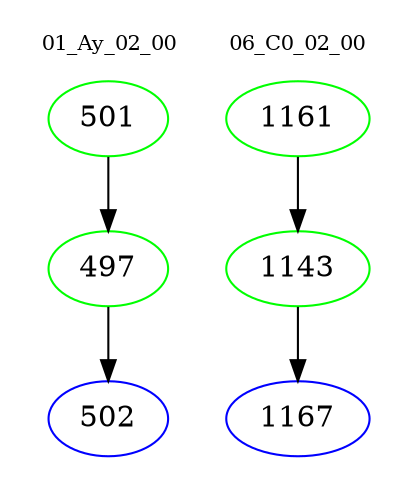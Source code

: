 digraph{
subgraph cluster_0 {
color = white
label = "01_Ay_02_00";
fontsize=10;
T0_501 [label="501", color="green"]
T0_501 -> T0_497 [color="black"]
T0_497 [label="497", color="green"]
T0_497 -> T0_502 [color="black"]
T0_502 [label="502", color="blue"]
}
subgraph cluster_1 {
color = white
label = "06_C0_02_00";
fontsize=10;
T1_1161 [label="1161", color="green"]
T1_1161 -> T1_1143 [color="black"]
T1_1143 [label="1143", color="green"]
T1_1143 -> T1_1167 [color="black"]
T1_1167 [label="1167", color="blue"]
}
}

